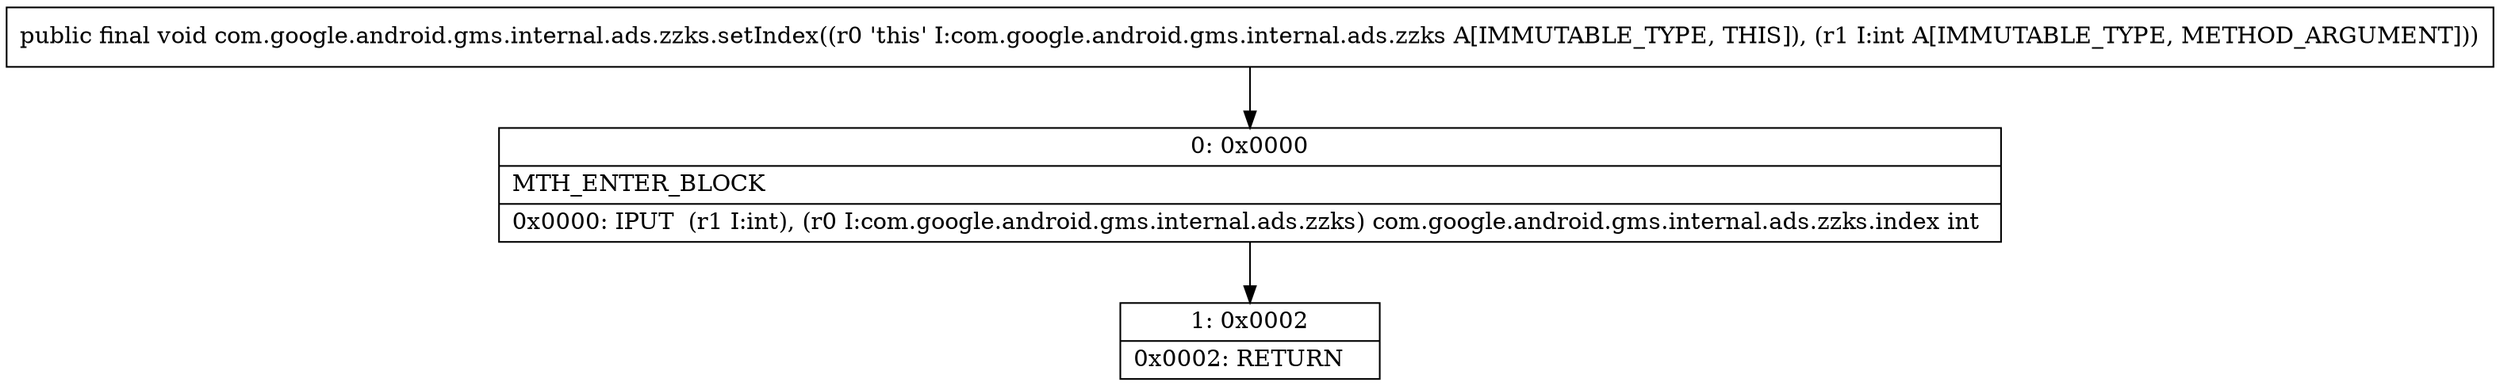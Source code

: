 digraph "CFG forcom.google.android.gms.internal.ads.zzks.setIndex(I)V" {
Node_0 [shape=record,label="{0\:\ 0x0000|MTH_ENTER_BLOCK\l|0x0000: IPUT  (r1 I:int), (r0 I:com.google.android.gms.internal.ads.zzks) com.google.android.gms.internal.ads.zzks.index int \l}"];
Node_1 [shape=record,label="{1\:\ 0x0002|0x0002: RETURN   \l}"];
MethodNode[shape=record,label="{public final void com.google.android.gms.internal.ads.zzks.setIndex((r0 'this' I:com.google.android.gms.internal.ads.zzks A[IMMUTABLE_TYPE, THIS]), (r1 I:int A[IMMUTABLE_TYPE, METHOD_ARGUMENT])) }"];
MethodNode -> Node_0;
Node_0 -> Node_1;
}

